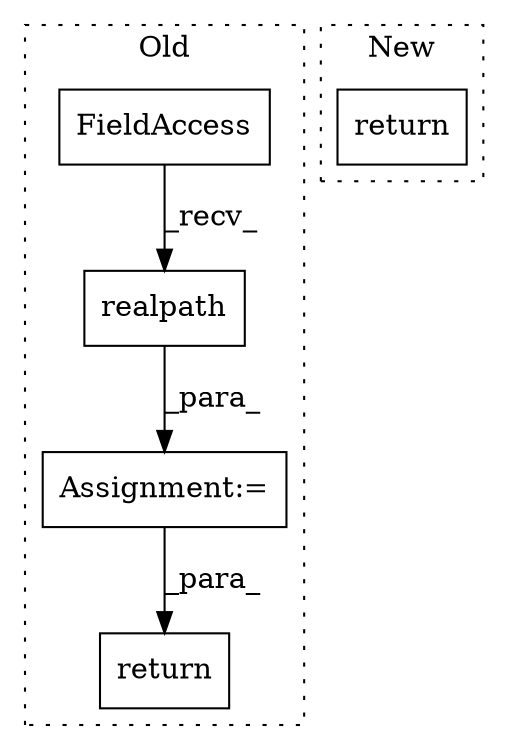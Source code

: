 digraph G {
subgraph cluster0 {
1 [label="realpath" a="32" s="51823,51835" l="9,1" shape="box"];
3 [label="FieldAccess" a="22" s="51815" l="7" shape="box"];
4 [label="Assignment:=" a="7" s="51814" l="1" shape="box"];
5 [label="return" a="41" s="51852" l="14" shape="box"];
label = "Old";
style="dotted";
}
subgraph cluster1 {
2 [label="return" a="41" s="51634" l="7" shape="box"];
label = "New";
style="dotted";
}
1 -> 4 [label="_para_"];
3 -> 1 [label="_recv_"];
4 -> 5 [label="_para_"];
}